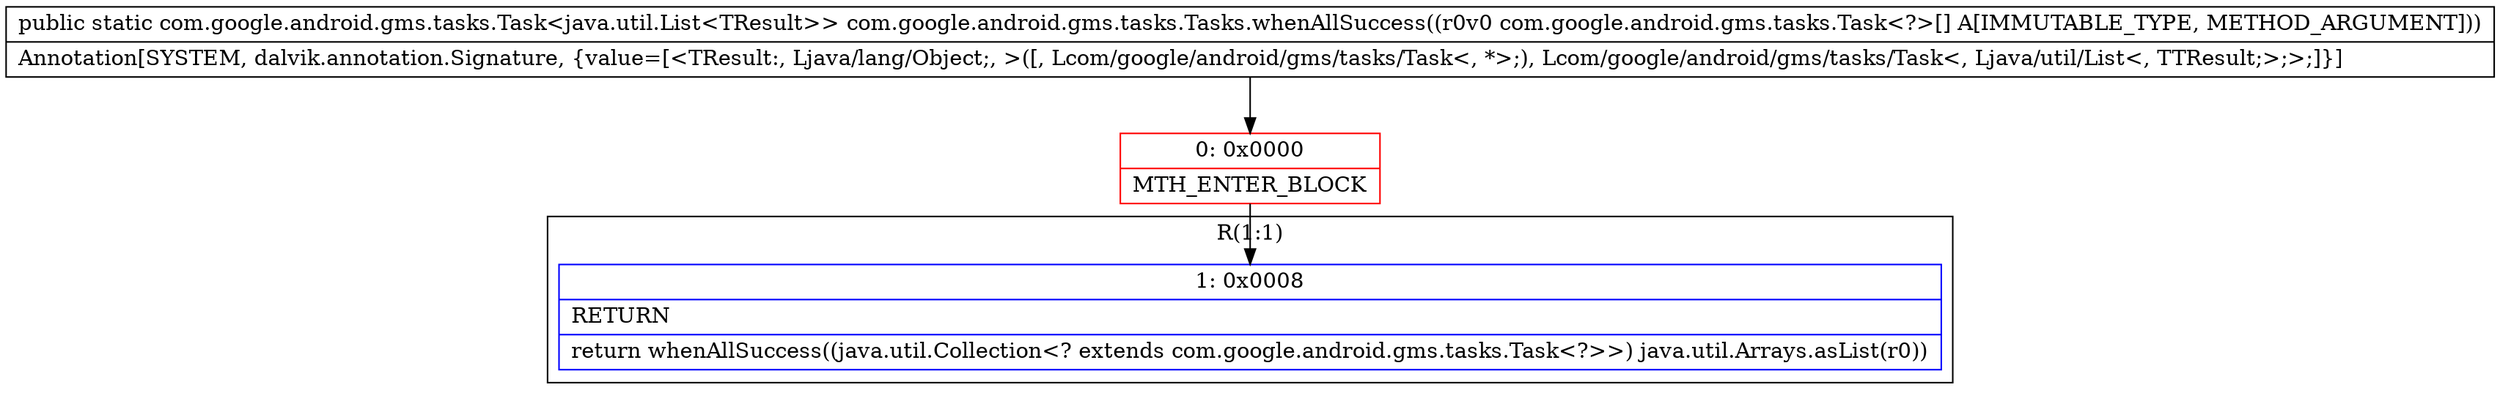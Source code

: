 digraph "CFG forcom.google.android.gms.tasks.Tasks.whenAllSuccess([Lcom\/google\/android\/gms\/tasks\/Task;)Lcom\/google\/android\/gms\/tasks\/Task;" {
subgraph cluster_Region_1193762802 {
label = "R(1:1)";
node [shape=record,color=blue];
Node_1 [shape=record,label="{1\:\ 0x0008|RETURN\l|return whenAllSuccess((java.util.Collection\<? extends com.google.android.gms.tasks.Task\<?\>\>) java.util.Arrays.asList(r0))\l}"];
}
Node_0 [shape=record,color=red,label="{0\:\ 0x0000|MTH_ENTER_BLOCK\l}"];
MethodNode[shape=record,label="{public static com.google.android.gms.tasks.Task\<java.util.List\<TResult\>\> com.google.android.gms.tasks.Tasks.whenAllSuccess((r0v0 com.google.android.gms.tasks.Task\<?\>[] A[IMMUTABLE_TYPE, METHOD_ARGUMENT]))  | Annotation[SYSTEM, dalvik.annotation.Signature, \{value=[\<TResult:, Ljava\/lang\/Object;, \>([, Lcom\/google\/android\/gms\/tasks\/Task\<, *\>;), Lcom\/google\/android\/gms\/tasks\/Task\<, Ljava\/util\/List\<, TTResult;\>;\>;]\}]\l}"];
MethodNode -> Node_0;
Node_0 -> Node_1;
}

